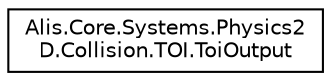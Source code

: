 digraph "Graphical Class Hierarchy"
{
 // LATEX_PDF_SIZE
  edge [fontname="Helvetica",fontsize="10",labelfontname="Helvetica",labelfontsize="10"];
  node [fontname="Helvetica",fontsize="10",shape=record];
  rankdir="LR";
  Node0 [label="Alis.Core.Systems.Physics2\lD.Collision.TOI.ToiOutput",height=0.2,width=0.4,color="black", fillcolor="white", style="filled",URL="$struct_alis_1_1_core_1_1_systems_1_1_physics2_d_1_1_collision_1_1_t_o_i_1_1_toi_output.html",tooltip="The toi output"];
}
